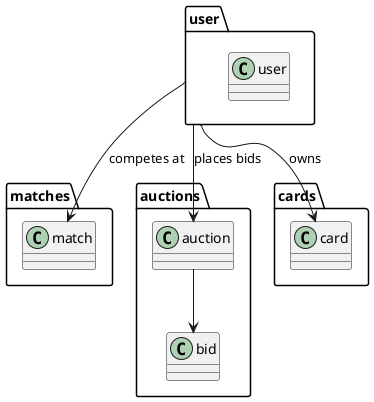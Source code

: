 @startuml design

package matches {
  class match
}

package auctions {
  class auction
  class bid

  auction --> bid
}

package cards {
  class card
}

package user {
  class user
}

user --> auction : places bids
user --> card : owns
user --> match : competes at

@enduml